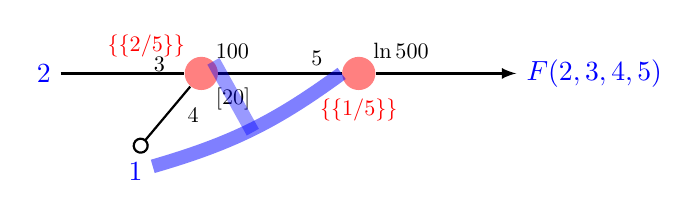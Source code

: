 \begin{tikzpicture}
\def\layersep{2cm}
\tikzstyle{neuron}=[circle,fill=red!50,minimum size=12pt,inner sep=0pt]

% Entree
\node[blue] (E) at (-\layersep,0) {$2$};

% Neurone F
\node[neuron] (F) at (0,0) {};
\node[above right=0.8ex,scale=0.8] at (F) {$100$};
\node[below right=0.8ex,scale=0.8] at (F) {$[20]$};
\node[above left=1ex,scale=0.8,red] at (F) {$\{\{2/5\}\}$};
 \path[thick] (E) edge node[pos=0.8,above=-0.5ex,scale=0.8]{$3$} (F);
 \draw[-o,thick] (F) to node[pos=0.2,below right,scale=0.8]{$4$} ++ (-130:1.3) node[below,blue] (FF) {$1$};

% Neurone G
\node[neuron] (G) at (\layersep,0) {};
\node[above right=0.8ex,scale=0.8] at (G) {$\ln500$};
%\node[below right=0.8ex,scale=0.8] at (G) {$[1/500]$};
\node[below=1.5ex,scale=0.8,red] at (G) {$\{\{1/5\}\}$};
\path[thick] (F) edge node[pos=0.8,above,scale=0.8]{$5$} (G);



\draw[->,>=latex,thick] (G)-- ++(2,0) node[right,blue]{$F(2,3,4,5)$};

\draw[blue,line width=5pt,opacity=0.5] (FF)  to[bend right=10] (G.west) ;
\draw[blue, line width=5pt,opacity=0.4] (F.north east)  to ++(0.5,-0.9) ;
\end{tikzpicture}  
